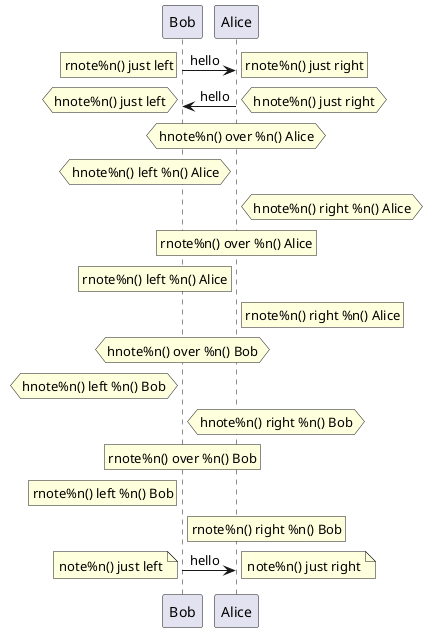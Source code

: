 {
  "sha1": "8welgion9323lgo6r0xm0gbitvllq22",
  "insertion": {
    "when": "2024-06-06T17:24:18.678Z",
    "url": "https://github.com/plantuml/plantuml/issues/1451",
    "user": "plantuml@gmail.com"
  }
}
@startuml
!pragma teoz true

Bob -> Alice : hello
rnote right: rnote%n() just right
rnote left: rnote%n() just left

Bob <- Alice: hello
hnote right: hnote%n() just right
hnote left: hnote%n() just left

hnote over Alice: hnote%n() over %n() Alice
hnote left Alice: hnote%n() left %n() Alice
hnote right Alice: hnote%n() right %n() Alice
rnote over Alice: rnote%n() over %n() Alice
rnote left Alice: rnote%n() left %n() Alice
rnote right Alice: rnote%n() right %n() Alice

hnote over Bob: hnote%n() over %n() Bob
hnote left Bob: hnote%n() left %n() Bob
hnote right Bob: hnote%n() right %n() Bob
rnote over Bob: rnote%n() over %n() Bob
rnote left Bob: rnote%n() left %n() Bob
rnote right Bob: rnote%n() right %n() Bob

Bob -> Alice : hello
note right: note%n() just right
note left: note%n() just left
@enduml
